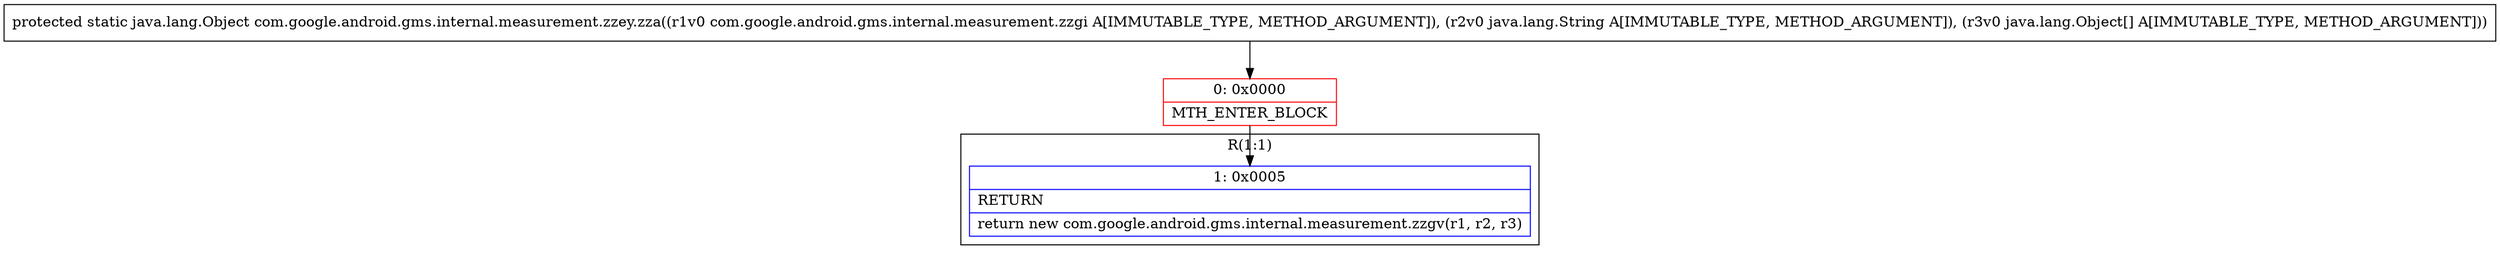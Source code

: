 digraph "CFG forcom.google.android.gms.internal.measurement.zzey.zza(Lcom\/google\/android\/gms\/internal\/measurement\/zzgi;Ljava\/lang\/String;[Ljava\/lang\/Object;)Ljava\/lang\/Object;" {
subgraph cluster_Region_572778032 {
label = "R(1:1)";
node [shape=record,color=blue];
Node_1 [shape=record,label="{1\:\ 0x0005|RETURN\l|return new com.google.android.gms.internal.measurement.zzgv(r1, r2, r3)\l}"];
}
Node_0 [shape=record,color=red,label="{0\:\ 0x0000|MTH_ENTER_BLOCK\l}"];
MethodNode[shape=record,label="{protected static java.lang.Object com.google.android.gms.internal.measurement.zzey.zza((r1v0 com.google.android.gms.internal.measurement.zzgi A[IMMUTABLE_TYPE, METHOD_ARGUMENT]), (r2v0 java.lang.String A[IMMUTABLE_TYPE, METHOD_ARGUMENT]), (r3v0 java.lang.Object[] A[IMMUTABLE_TYPE, METHOD_ARGUMENT])) }"];
MethodNode -> Node_0;
Node_0 -> Node_1;
}

